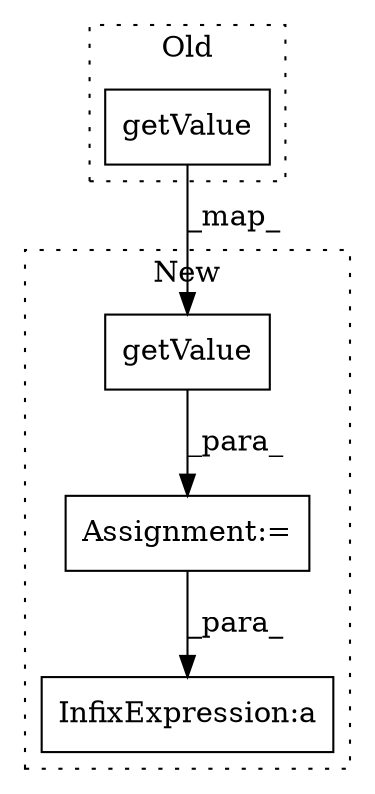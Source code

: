 digraph G {
subgraph cluster0 {
1 [label="getValue" a="32" s="389,419" l="9,1" shape="box"];
label = "Old";
style="dotted";
}
subgraph cluster1 {
2 [label="getValue" a="32" s="521,551" l="9,1" shape="box"];
3 [label="Assignment:=" a="7" s="477" l="1" shape="box"];
4 [label="InfixExpression:a" a="27" s="576" l="3" shape="box"];
label = "New";
style="dotted";
}
1 -> 2 [label="_map_"];
2 -> 3 [label="_para_"];
3 -> 4 [label="_para_"];
}